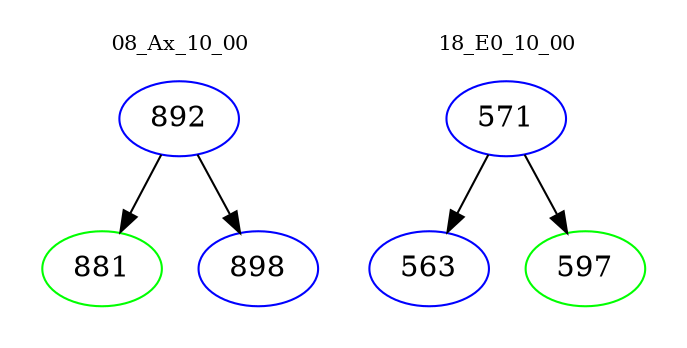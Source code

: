 digraph{
subgraph cluster_0 {
color = white
label = "08_Ax_10_00";
fontsize=10;
T0_892 [label="892", color="blue"]
T0_892 -> T0_881 [color="black"]
T0_881 [label="881", color="green"]
T0_892 -> T0_898 [color="black"]
T0_898 [label="898", color="blue"]
}
subgraph cluster_1 {
color = white
label = "18_E0_10_00";
fontsize=10;
T1_571 [label="571", color="blue"]
T1_571 -> T1_563 [color="black"]
T1_563 [label="563", color="blue"]
T1_571 -> T1_597 [color="black"]
T1_597 [label="597", color="green"]
}
}
